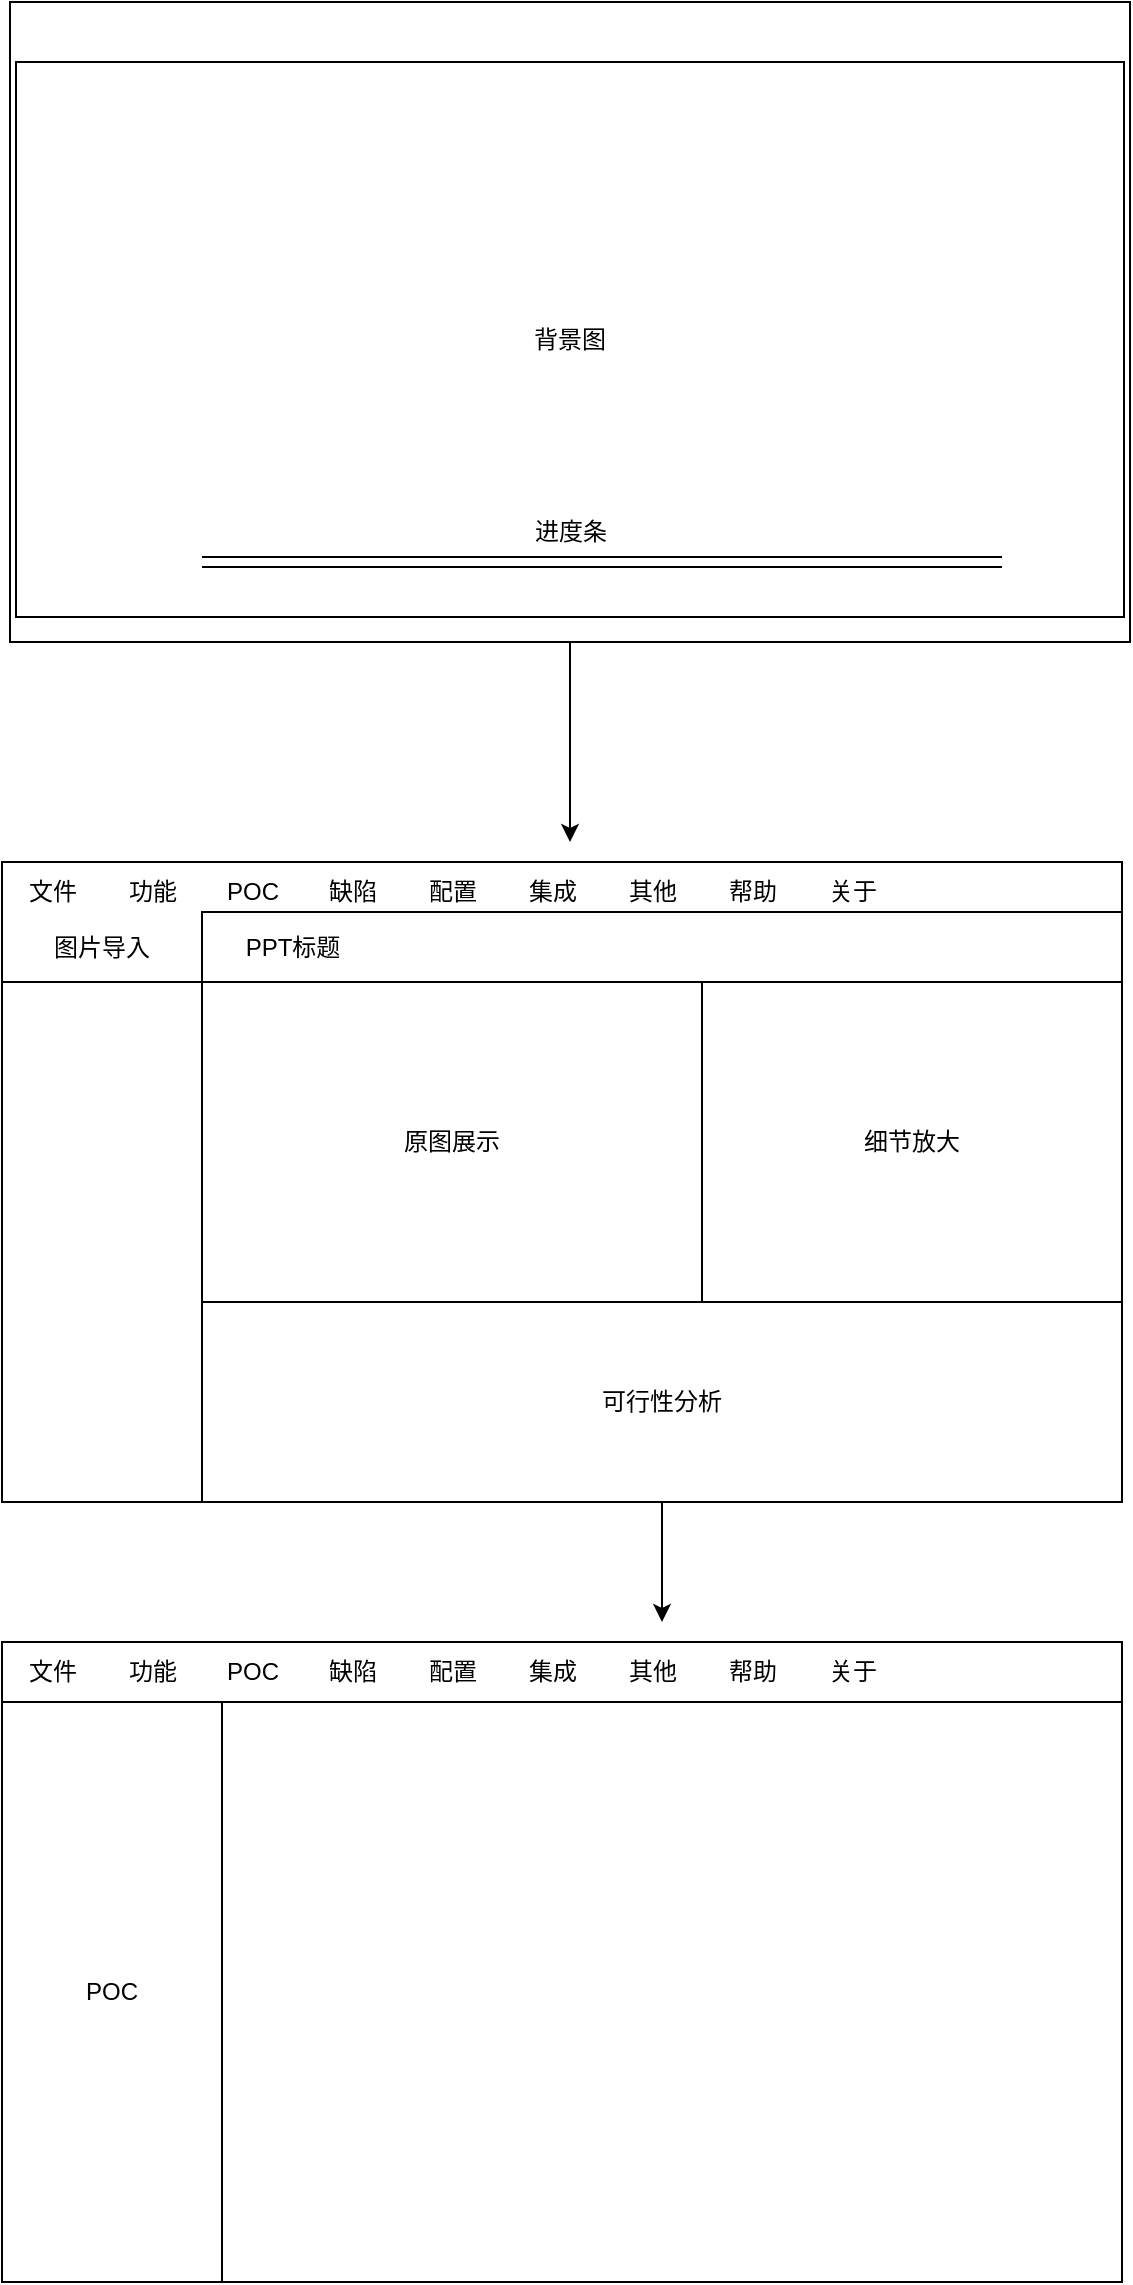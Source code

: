 <mxfile version="24.2.5" type="device">
  <diagram name="第 1 页" id="XUjj_wsWKuhxk7M_xccK">
    <mxGraphModel dx="1114" dy="2168" grid="1" gridSize="10" guides="1" tooltips="1" connect="1" arrows="1" fold="1" page="1" pageScale="1" pageWidth="827" pageHeight="1169" math="0" shadow="0">
      <root>
        <mxCell id="0" />
        <mxCell id="1" parent="0" />
        <mxCell id="xt1krRwcCanIUM7QOIvv-8" value="" style="rounded=0;whiteSpace=wrap;html=1;" parent="1" vertex="1">
          <mxGeometry x="130" y="305" width="100" height="35" as="geometry" />
        </mxCell>
        <mxCell id="NL-MkbtE8RjJvRfs0v5s-40" value="" style="rounded=0;whiteSpace=wrap;html=1;" vertex="1" parent="1">
          <mxGeometry x="130" y="670" width="560" height="40" as="geometry" />
        </mxCell>
        <mxCell id="NL-MkbtE8RjJvRfs0v5s-22" value="" style="rounded=0;whiteSpace=wrap;html=1;" vertex="1" parent="1">
          <mxGeometry x="130" y="670" width="560" height="320" as="geometry" />
        </mxCell>
        <mxCell id="xt1krRwcCanIUM7QOIvv-1" value="" style="rounded=0;whiteSpace=wrap;html=1;" parent="1" vertex="1">
          <mxGeometry x="130" y="280" width="560" height="320" as="geometry" />
        </mxCell>
        <mxCell id="xt1krRwcCanIUM7QOIvv-2" value="" style="rounded=0;whiteSpace=wrap;html=1;" parent="1" vertex="1">
          <mxGeometry x="130" y="340" width="100" height="260" as="geometry" />
        </mxCell>
        <mxCell id="xt1krRwcCanIUM7QOIvv-3" value="" style="rounded=0;whiteSpace=wrap;html=1;" parent="1" vertex="1">
          <mxGeometry x="230" y="305" width="460" height="295" as="geometry" />
        </mxCell>
        <mxCell id="xt1krRwcCanIUM7QOIvv-4" value="原图展示" style="rounded=0;whiteSpace=wrap;html=1;" parent="1" vertex="1">
          <mxGeometry x="230" y="340" width="250" height="160" as="geometry" />
        </mxCell>
        <mxCell id="xt1krRwcCanIUM7QOIvv-5" value="细节放大" style="rounded=0;whiteSpace=wrap;html=1;" parent="1" vertex="1">
          <mxGeometry x="480" y="340" width="210" height="160" as="geometry" />
        </mxCell>
        <mxCell id="NL-MkbtE8RjJvRfs0v5s-39" style="edgeStyle=orthogonalEdgeStyle;rounded=0;orthogonalLoop=1;jettySize=auto;html=1;" edge="1" parent="1" source="xt1krRwcCanIUM7QOIvv-6">
          <mxGeometry relative="1" as="geometry">
            <mxPoint x="460" y="660" as="targetPoint" />
          </mxGeometry>
        </mxCell>
        <mxCell id="xt1krRwcCanIUM7QOIvv-6" value="可行性分析" style="rounded=0;whiteSpace=wrap;html=1;" parent="1" vertex="1">
          <mxGeometry x="230" y="500" width="460" height="100" as="geometry" />
        </mxCell>
        <mxCell id="xt1krRwcCanIUM7QOIvv-7" value="图片导入" style="text;html=1;align=center;verticalAlign=middle;whiteSpace=wrap;rounded=0;" parent="1" vertex="1">
          <mxGeometry x="150" y="307.5" width="60" height="30" as="geometry" />
        </mxCell>
        <mxCell id="NL-MkbtE8RjJvRfs0v5s-12" style="edgeStyle=orthogonalEdgeStyle;rounded=0;orthogonalLoop=1;jettySize=auto;html=1;" edge="1" parent="1" source="NL-MkbtE8RjJvRfs0v5s-1">
          <mxGeometry relative="1" as="geometry">
            <mxPoint x="414" y="270" as="targetPoint" />
          </mxGeometry>
        </mxCell>
        <mxCell id="NL-MkbtE8RjJvRfs0v5s-1" value="" style="rounded=0;whiteSpace=wrap;html=1;" vertex="1" parent="1">
          <mxGeometry x="134" y="-150" width="560" height="320" as="geometry" />
        </mxCell>
        <mxCell id="NL-MkbtE8RjJvRfs0v5s-3" value="背景图" style="rounded=0;whiteSpace=wrap;html=1;" vertex="1" parent="1">
          <mxGeometry x="137" y="-120" width="554" height="277.5" as="geometry" />
        </mxCell>
        <mxCell id="NL-MkbtE8RjJvRfs0v5s-10" value="" style="shape=link;html=1;rounded=0;width=5;" edge="1" parent="1">
          <mxGeometry width="100" relative="1" as="geometry">
            <mxPoint x="230" y="130" as="sourcePoint" />
            <mxPoint x="630" y="130" as="targetPoint" />
          </mxGeometry>
        </mxCell>
        <mxCell id="NL-MkbtE8RjJvRfs0v5s-11" value="进度条" style="text;html=1;align=center;verticalAlign=middle;resizable=0;points=[];autosize=1;strokeColor=none;fillColor=none;" vertex="1" parent="1">
          <mxGeometry x="384" y="100" width="60" height="30" as="geometry" />
        </mxCell>
        <mxCell id="NL-MkbtE8RjJvRfs0v5s-13" value="文件" style="text;html=1;align=center;verticalAlign=middle;resizable=0;points=[];autosize=1;strokeColor=none;fillColor=none;" vertex="1" parent="1">
          <mxGeometry x="130" y="280" width="50" height="30" as="geometry" />
        </mxCell>
        <mxCell id="NL-MkbtE8RjJvRfs0v5s-14" value="功能" style="text;html=1;align=center;verticalAlign=middle;resizable=0;points=[];autosize=1;strokeColor=none;fillColor=none;" vertex="1" parent="1">
          <mxGeometry x="180" y="280" width="50" height="30" as="geometry" />
        </mxCell>
        <mxCell id="NL-MkbtE8RjJvRfs0v5s-15" value="POC" style="text;html=1;align=center;verticalAlign=middle;resizable=0;points=[];autosize=1;strokeColor=none;fillColor=none;" vertex="1" parent="1">
          <mxGeometry x="155" y="710" width="50" height="30" as="geometry" />
        </mxCell>
        <mxCell id="NL-MkbtE8RjJvRfs0v5s-16" value="缺陷" style="text;html=1;align=center;verticalAlign=middle;resizable=0;points=[];autosize=1;strokeColor=none;fillColor=none;" vertex="1" parent="1">
          <mxGeometry x="280" y="280" width="50" height="30" as="geometry" />
        </mxCell>
        <mxCell id="NL-MkbtE8RjJvRfs0v5s-17" value="配置" style="text;html=1;align=center;verticalAlign=middle;resizable=0;points=[];autosize=1;strokeColor=none;fillColor=none;" vertex="1" parent="1">
          <mxGeometry x="330" y="280" width="50" height="30" as="geometry" />
        </mxCell>
        <mxCell id="NL-MkbtE8RjJvRfs0v5s-18" value="集成" style="text;html=1;align=center;verticalAlign=middle;resizable=0;points=[];autosize=1;strokeColor=none;fillColor=none;" vertex="1" parent="1">
          <mxGeometry x="380" y="280" width="50" height="30" as="geometry" />
        </mxCell>
        <mxCell id="NL-MkbtE8RjJvRfs0v5s-19" value="其他" style="text;html=1;align=center;verticalAlign=middle;resizable=0;points=[];autosize=1;strokeColor=none;fillColor=none;" vertex="1" parent="1">
          <mxGeometry x="430" y="280" width="50" height="30" as="geometry" />
        </mxCell>
        <mxCell id="NL-MkbtE8RjJvRfs0v5s-20" value="帮助" style="text;html=1;align=center;verticalAlign=middle;resizable=0;points=[];autosize=1;strokeColor=none;fillColor=none;" vertex="1" parent="1">
          <mxGeometry x="480" y="280" width="50" height="30" as="geometry" />
        </mxCell>
        <mxCell id="NL-MkbtE8RjJvRfs0v5s-21" value="关于" style="text;html=1;align=center;verticalAlign=middle;resizable=0;points=[];autosize=1;strokeColor=none;fillColor=none;" vertex="1" parent="1">
          <mxGeometry x="530" y="280" width="50" height="30" as="geometry" />
        </mxCell>
        <mxCell id="NL-MkbtE8RjJvRfs0v5s-30" value="文件" style="text;html=1;align=center;verticalAlign=middle;resizable=0;points=[];autosize=1;strokeColor=none;fillColor=none;" vertex="1" parent="1">
          <mxGeometry x="130" y="670" width="50" height="30" as="geometry" />
        </mxCell>
        <mxCell id="NL-MkbtE8RjJvRfs0v5s-31" value="功能" style="text;html=1;align=center;verticalAlign=middle;resizable=0;points=[];autosize=1;strokeColor=none;fillColor=none;" vertex="1" parent="1">
          <mxGeometry x="180" y="670" width="50" height="30" as="geometry" />
        </mxCell>
        <mxCell id="NL-MkbtE8RjJvRfs0v5s-32" value="POC" style="text;html=1;align=center;verticalAlign=middle;resizable=0;points=[];autosize=1;strokeColor=none;fillColor=none;" vertex="1" parent="1">
          <mxGeometry x="230" y="670" width="50" height="30" as="geometry" />
        </mxCell>
        <mxCell id="NL-MkbtE8RjJvRfs0v5s-33" value="缺陷" style="text;html=1;align=center;verticalAlign=middle;resizable=0;points=[];autosize=1;strokeColor=none;fillColor=none;" vertex="1" parent="1">
          <mxGeometry x="280" y="670" width="50" height="30" as="geometry" />
        </mxCell>
        <mxCell id="NL-MkbtE8RjJvRfs0v5s-34" value="配置" style="text;html=1;align=center;verticalAlign=middle;resizable=0;points=[];autosize=1;strokeColor=none;fillColor=none;" vertex="1" parent="1">
          <mxGeometry x="330" y="670" width="50" height="30" as="geometry" />
        </mxCell>
        <mxCell id="NL-MkbtE8RjJvRfs0v5s-35" value="集成" style="text;html=1;align=center;verticalAlign=middle;resizable=0;points=[];autosize=1;strokeColor=none;fillColor=none;" vertex="1" parent="1">
          <mxGeometry x="380" y="670" width="50" height="30" as="geometry" />
        </mxCell>
        <mxCell id="NL-MkbtE8RjJvRfs0v5s-36" value="其他" style="text;html=1;align=center;verticalAlign=middle;resizable=0;points=[];autosize=1;strokeColor=none;fillColor=none;" vertex="1" parent="1">
          <mxGeometry x="430" y="670" width="50" height="30" as="geometry" />
        </mxCell>
        <mxCell id="NL-MkbtE8RjJvRfs0v5s-37" value="帮助" style="text;html=1;align=center;verticalAlign=middle;resizable=0;points=[];autosize=1;strokeColor=none;fillColor=none;" vertex="1" parent="1">
          <mxGeometry x="480" y="670" width="50" height="30" as="geometry" />
        </mxCell>
        <mxCell id="NL-MkbtE8RjJvRfs0v5s-38" value="关于" style="text;html=1;align=center;verticalAlign=middle;resizable=0;points=[];autosize=1;strokeColor=none;fillColor=none;" vertex="1" parent="1">
          <mxGeometry x="530" y="670" width="50" height="30" as="geometry" />
        </mxCell>
        <mxCell id="NL-MkbtE8RjJvRfs0v5s-41" value="" style="rounded=0;whiteSpace=wrap;html=1;" vertex="1" parent="1">
          <mxGeometry x="130" y="700" width="560" height="290" as="geometry" />
        </mxCell>
        <mxCell id="NL-MkbtE8RjJvRfs0v5s-42" value="POC" style="rounded=0;whiteSpace=wrap;html=1;" vertex="1" parent="1">
          <mxGeometry x="130" y="700" width="110" height="290" as="geometry" />
        </mxCell>
        <mxCell id="NL-MkbtE8RjJvRfs0v5s-43" value="PPT标题" style="text;html=1;align=center;verticalAlign=middle;resizable=0;points=[];autosize=1;strokeColor=none;fillColor=none;" vertex="1" parent="1">
          <mxGeometry x="240" y="307.5" width="70" height="30" as="geometry" />
        </mxCell>
        <mxCell id="NL-MkbtE8RjJvRfs0v5s-44" value="POC" style="text;html=1;align=center;verticalAlign=middle;resizable=0;points=[];autosize=1;strokeColor=none;fillColor=none;" vertex="1" parent="1">
          <mxGeometry x="230" y="280" width="50" height="30" as="geometry" />
        </mxCell>
      </root>
    </mxGraphModel>
  </diagram>
</mxfile>
